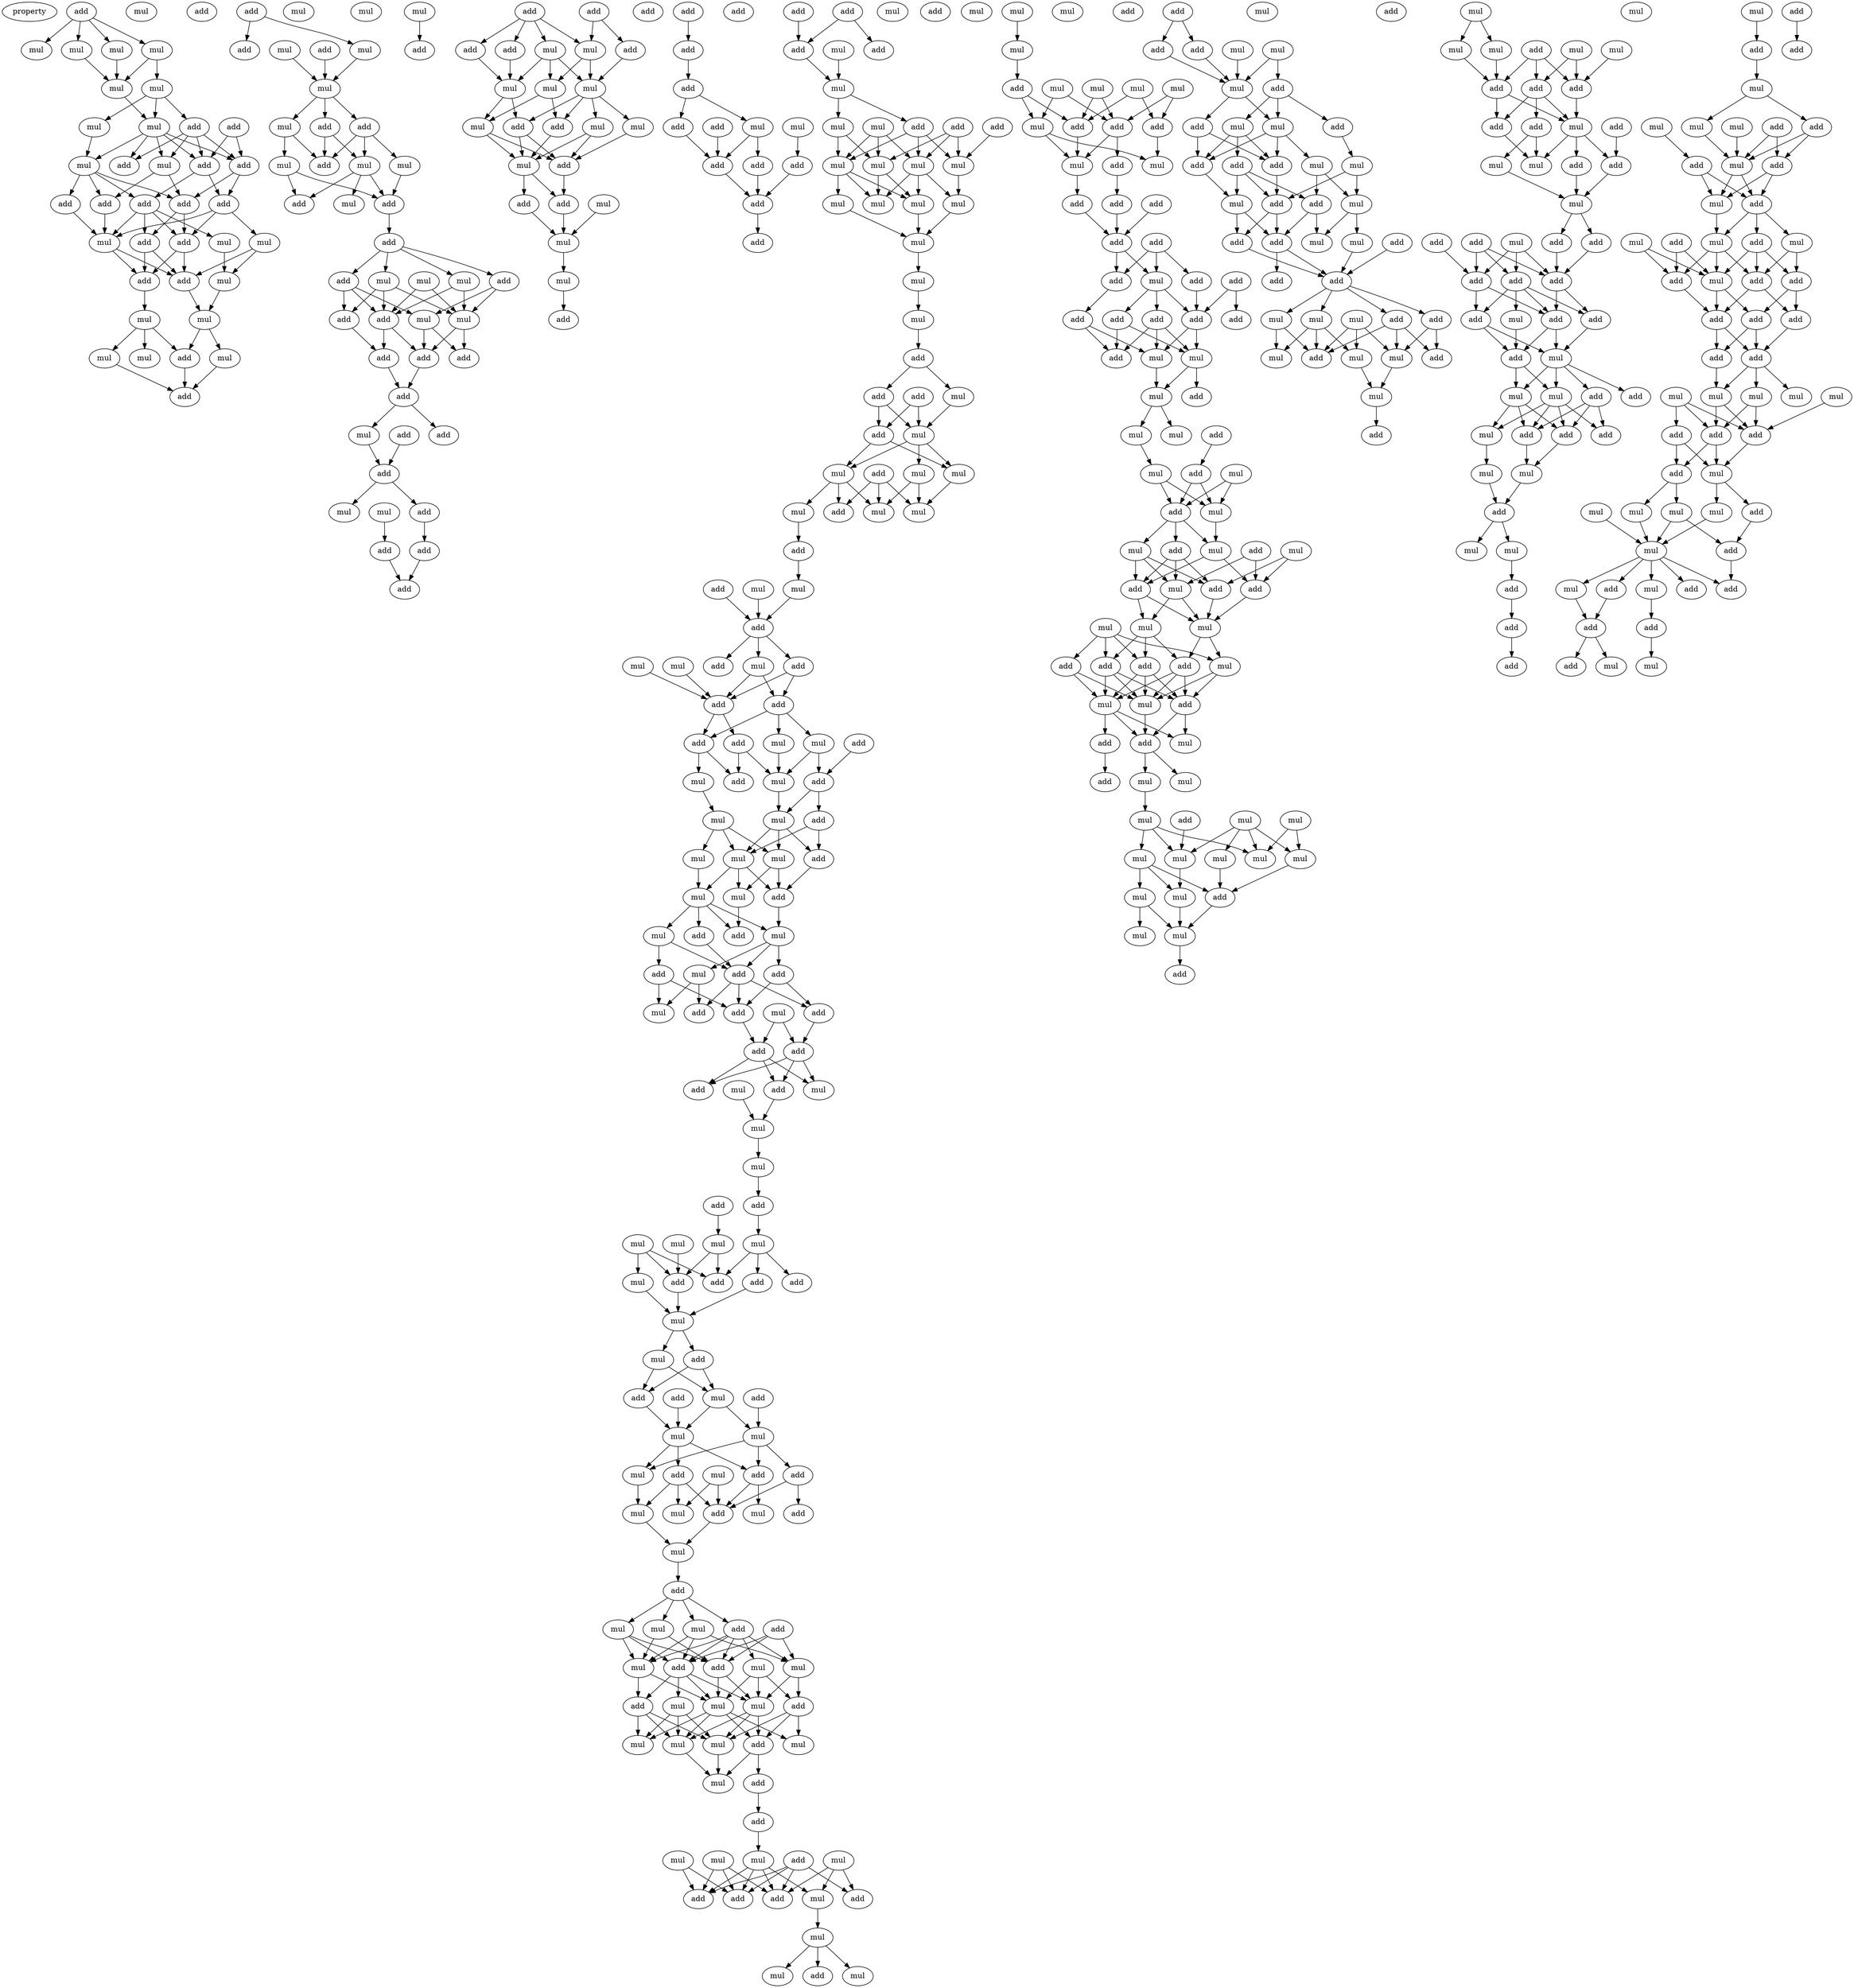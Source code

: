 digraph {
    node [fontcolor=black]
    property [mul=2,lf=1.2]
    0 [ label = add ];
    1 [ label = mul ];
    2 [ label = mul ];
    3 [ label = mul ];
    4 [ label = mul ];
    5 [ label = mul ];
    6 [ label = mul ];
    7 [ label = mul ];
    8 [ label = add ];
    9 [ label = add ];
    10 [ label = mul ];
    11 [ label = mul ];
    12 [ label = add ];
    13 [ label = mul ];
    14 [ label = add ];
    15 [ label = mul ];
    16 [ label = add ];
    17 [ label = add ];
    18 [ label = add ];
    19 [ label = add ];
    20 [ label = add ];
    21 [ label = add ];
    22 [ label = add ];
    23 [ label = add ];
    24 [ label = mul ];
    25 [ label = mul ];
    26 [ label = mul ];
    27 [ label = mul ];
    28 [ label = add ];
    29 [ label = add ];
    30 [ label = mul ];
    31 [ label = mul ];
    32 [ label = add ];
    33 [ label = add ];
    34 [ label = mul ];
    35 [ label = mul ];
    36 [ label = mul ];
    37 [ label = add ];
    38 [ label = add ];
    39 [ label = mul ];
    40 [ label = mul ];
    41 [ label = add ];
    42 [ label = add ];
    43 [ label = mul ];
    44 [ label = mul ];
    45 [ label = add ];
    46 [ label = add ];
    47 [ label = mul ];
    48 [ label = mul ];
    49 [ label = mul ];
    50 [ label = add ];
    51 [ label = mul ];
    52 [ label = add ];
    53 [ label = add ];
    54 [ label = mul ];
    55 [ label = add ];
    56 [ label = mul ];
    57 [ label = mul ];
    58 [ label = add ];
    59 [ label = add ];
    60 [ label = mul ];
    61 [ label = mul ];
    62 [ label = add ];
    63 [ label = mul ];
    64 [ label = add ];
    65 [ label = add ];
    66 [ label = add ];
    67 [ label = add ];
    68 [ label = add ];
    69 [ label = mul ];
    70 [ label = add ];
    71 [ label = mul ];
    72 [ label = add ];
    73 [ label = add ];
    74 [ label = add ];
    75 [ label = mul ];
    76 [ label = mul ];
    77 [ label = mul ];
    78 [ label = add ];
    79 [ label = add ];
    80 [ label = add ];
    81 [ label = add ];
    82 [ label = add ];
    83 [ label = add ];
    84 [ label = mul ];
    85 [ label = mul ];
    86 [ label = add ];
    87 [ label = add ];
    88 [ label = add ];
    89 [ label = mul ];
    90 [ label = mul ];
    91 [ label = mul ];
    92 [ label = add ];
    93 [ label = mul ];
    94 [ label = add ];
    95 [ label = mul ];
    96 [ label = mul ];
    97 [ label = mul ];
    98 [ label = add ];
    99 [ label = add ];
    100 [ label = add ];
    101 [ label = mul ];
    102 [ label = mul ];
    103 [ label = mul ];
    104 [ label = add ];
    105 [ label = add ];
    106 [ label = add ];
    107 [ label = add ];
    108 [ label = add ];
    109 [ label = add ];
    110 [ label = add ];
    111 [ label = add ];
    112 [ label = mul ];
    113 [ label = mul ];
    114 [ label = add ];
    115 [ label = add ];
    116 [ label = add ];
    117 [ label = add ];
    118 [ label = add ];
    119 [ label = add ];
    120 [ label = add ];
    121 [ label = add ];
    122 [ label = add ];
    123 [ label = mul ];
    124 [ label = mul ];
    125 [ label = add ];
    126 [ label = add ];
    127 [ label = add ];
    128 [ label = mul ];
    129 [ label = mul ];
    130 [ label = mul ];
    131 [ label = mul ];
    132 [ label = mul ];
    133 [ label = mul ];
    134 [ label = mul ];
    135 [ label = mul ];
    136 [ label = mul ];
    137 [ label = mul ];
    138 [ label = mul ];
    139 [ label = mul ];
    140 [ label = mul ];
    141 [ label = mul ];
    142 [ label = add ];
    143 [ label = add ];
    144 [ label = add ];
    145 [ label = mul ];
    146 [ label = add ];
    147 [ label = mul ];
    148 [ label = mul ];
    149 [ label = mul ];
    150 [ label = mul ];
    151 [ label = add ];
    152 [ label = mul ];
    153 [ label = add ];
    154 [ label = mul ];
    155 [ label = mul ];
    156 [ label = add ];
    157 [ label = add ];
    158 [ label = add ];
    159 [ label = mul ];
    160 [ label = mul ];
    161 [ label = add ];
    162 [ label = mul ];
    163 [ label = add ];
    164 [ label = mul ];
    165 [ label = add ];
    166 [ label = mul ];
    167 [ label = add ];
    168 [ label = add ];
    169 [ label = add ];
    170 [ label = add ];
    171 [ label = mul ];
    172 [ label = mul ];
    173 [ label = add ];
    174 [ label = mul ];
    175 [ label = add ];
    176 [ label = add ];
    177 [ label = mul ];
    178 [ label = mul ];
    179 [ label = mul ];
    180 [ label = add ];
    181 [ label = add ];
    182 [ label = mul ];
    183 [ label = mul ];
    184 [ label = mul ];
    185 [ label = mul ];
    186 [ label = add ];
    187 [ label = mul ];
    188 [ label = add ];
    189 [ label = mul ];
    190 [ label = add ];
    191 [ label = mul ];
    192 [ label = mul ];
    193 [ label = add ];
    194 [ label = add ];
    195 [ label = add ];
    196 [ label = mul ];
    197 [ label = mul ];
    198 [ label = add ];
    199 [ label = add ];
    200 [ label = add ];
    201 [ label = add ];
    202 [ label = add ];
    203 [ label = add ];
    204 [ label = mul ];
    205 [ label = mul ];
    206 [ label = add ];
    207 [ label = mul ];
    208 [ label = mul ];
    209 [ label = mul ];
    210 [ label = add ];
    211 [ label = add ];
    212 [ label = mul ];
    213 [ label = mul ];
    214 [ label = mul ];
    215 [ label = mul ];
    216 [ label = add ];
    217 [ label = add ];
    218 [ label = add ];
    219 [ label = add ];
    220 [ label = mul ];
    221 [ label = mul ];
    222 [ label = mul ];
    223 [ label = add ];
    224 [ label = add ];
    225 [ label = mul ];
    226 [ label = add ];
    227 [ label = add ];
    228 [ label = mul ];
    229 [ label = mul ];
    230 [ label = add ];
    231 [ label = add ];
    232 [ label = mul ];
    233 [ label = mul ];
    234 [ label = add ];
    235 [ label = mul ];
    236 [ label = mul ];
    237 [ label = mul ];
    238 [ label = add ];
    239 [ label = add ];
    240 [ label = mul ];
    241 [ label = add ];
    242 [ label = add ];
    243 [ label = add ];
    244 [ label = mul ];
    245 [ label = mul ];
    246 [ label = mul ];
    247 [ label = mul ];
    248 [ label = add ];
    249 [ label = add ];
    250 [ label = mul ];
    251 [ label = mul ];
    252 [ label = mul ];
    253 [ label = add ];
    254 [ label = mul ];
    255 [ label = mul ];
    256 [ label = add ];
    257 [ label = mul ];
    258 [ label = add ];
    259 [ label = mul ];
    260 [ label = mul ];
    261 [ label = mul ];
    262 [ label = mul ];
    263 [ label = add ];
    264 [ label = add ];
    265 [ label = mul ];
    266 [ label = mul ];
    267 [ label = add ];
    268 [ label = mul ];
    269 [ label = mul ];
    270 [ label = add ];
    271 [ label = add ];
    272 [ label = add ];
    273 [ label = mul ];
    274 [ label = add ];
    275 [ label = mul ];
    276 [ label = mul ];
    277 [ label = add ];
    278 [ label = mul ];
    279 [ label = mul ];
    280 [ label = mul ];
    281 [ label = mul ];
    282 [ label = mul ];
    283 [ label = mul ];
    284 [ label = add ];
    285 [ label = mul ];
    286 [ label = mul ];
    287 [ label = add ];
    288 [ label = add ];
    289 [ label = mul ];
    290 [ label = add ];
    291 [ label = add ];
    292 [ label = mul ];
    293 [ label = mul ];
    294 [ label = add ];
    295 [ label = add ];
    296 [ label = add ];
    297 [ label = add ];
    298 [ label = add ];
    299 [ label = add ];
    300 [ label = add ];
    301 [ label = mul ];
    302 [ label = add ];
    303 [ label = add ];
    304 [ label = add ];
    305 [ label = add ];
    306 [ label = add ];
    307 [ label = add ];
    308 [ label = mul ];
    309 [ label = add ];
    310 [ label = mul ];
    311 [ label = add ];
    312 [ label = mul ];
    313 [ label = add ];
    314 [ label = mul ];
    315 [ label = mul ];
    316 [ label = add ];
    317 [ label = mul ];
    318 [ label = add ];
    319 [ label = mul ];
    320 [ label = mul ];
    321 [ label = add ];
    322 [ label = mul ];
    323 [ label = add ];
    324 [ label = mul ];
    325 [ label = mul ];
    326 [ label = add ];
    327 [ label = add ];
    328 [ label = mul ];
    329 [ label = add ];
    330 [ label = add ];
    331 [ label = mul ];
    332 [ label = mul ];
    333 [ label = mul ];
    334 [ label = add ];
    335 [ label = add ];
    336 [ label = mul ];
    337 [ label = add ];
    338 [ label = add ];
    339 [ label = add ];
    340 [ label = mul ];
    341 [ label = mul ];
    342 [ label = add ];
    343 [ label = mul ];
    344 [ label = add ];
    345 [ label = mul ];
    346 [ label = add ];
    347 [ label = mul ];
    348 [ label = add ];
    349 [ label = mul ];
    350 [ label = mul ];
    351 [ label = mul ];
    352 [ label = mul ];
    353 [ label = mul ];
    354 [ label = mul ];
    355 [ label = mul ];
    356 [ label = mul ];
    357 [ label = mul ];
    358 [ label = add ];
    359 [ label = mul ];
    360 [ label = mul ];
    361 [ label = mul ];
    362 [ label = add ];
    363 [ label = add ];
    364 [ label = add ];
    365 [ label = mul ];
    366 [ label = mul ];
    367 [ label = add ];
    368 [ label = add ];
    369 [ label = mul ];
    370 [ label = mul ];
    371 [ label = add ];
    372 [ label = add ];
    373 [ label = mul ];
    374 [ label = add ];
    375 [ label = add ];
    376 [ label = mul ];
    377 [ label = add ];
    378 [ label = mul ];
    379 [ label = mul ];
    380 [ label = mul ];
    381 [ label = add ];
    382 [ label = add ];
    383 [ label = add ];
    384 [ label = mul ];
    385 [ label = add ];
    386 [ label = mul ];
    387 [ label = add ];
    388 [ label = add ];
    389 [ label = add ];
    390 [ label = mul ];
    391 [ label = add ];
    392 [ label = add ];
    393 [ label = mul ];
    394 [ label = mul ];
    395 [ label = mul ];
    396 [ label = add ];
    397 [ label = add ];
    398 [ label = mul ];
    399 [ label = mul ];
    400 [ label = mul ];
    401 [ label = mul ];
    402 [ label = add ];
    403 [ label = add ];
    404 [ label = mul ];
    405 [ label = mul ];
    406 [ label = mul ];
    407 [ label = mul ];
    408 [ label = mul ];
    409 [ label = add ];
    410 [ label = add ];
    411 [ label = add ];
    412 [ label = add ];
    413 [ label = add ];
    414 [ label = add ];
    415 [ label = add ];
    416 [ label = mul ];
    417 [ label = add ];
    418 [ label = add ];
    419 [ label = mul ];
    420 [ label = mul ];
    421 [ label = mul ];
    422 [ label = mul ];
    423 [ label = add ];
    424 [ label = add ];
    425 [ label = add ];
    426 [ label = add ];
    427 [ label = add ];
    428 [ label = add ];
    429 [ label = add ];
    430 [ label = add ];
    431 [ label = mul ];
    432 [ label = add ];
    433 [ label = add ];
    434 [ label = add ];
    435 [ label = mul ];
    436 [ label = add ];
    437 [ label = add ];
    438 [ label = mul ];
    439 [ label = mul ];
    440 [ label = add ];
    441 [ label = add ];
    442 [ label = add ];
    443 [ label = mul ];
    444 [ label = mul ];
    445 [ label = mul ];
    446 [ label = add ];
    447 [ label = mul ];
    448 [ label = mul ];
    449 [ label = mul ];
    450 [ label = add ];
    451 [ label = add ];
    452 [ label = add ];
    453 [ label = mul ];
    454 [ label = add ];
    455 [ label = mul ];
    456 [ label = mul ];
    457 [ label = mul ];
    458 [ label = add ];
    459 [ label = add ];
    460 [ label = mul ];
    461 [ label = add ];
    462 [ label = mul ];
    463 [ label = add ];
    464 [ label = mul ];
    465 [ label = add ];
    466 [ label = mul ];
    467 [ label = mul ];
    468 [ label = mul ];
    469 [ label = add ];
    470 [ label = add ];
    471 [ label = mul ];
    472 [ label = add ];
    473 [ label = add ];
    474 [ label = add ];
    475 [ label = add ];
    476 [ label = add ];
    477 [ label = add ];
    478 [ label = add ];
    479 [ label = add ];
    480 [ label = mul ];
    481 [ label = mul ];
    482 [ label = mul ];
    483 [ label = mul ];
    484 [ label = mul ];
    485 [ label = add ];
    486 [ label = add ];
    487 [ label = add ];
    488 [ label = add ];
    489 [ label = mul ];
    490 [ label = add ];
    491 [ label = mul ];
    492 [ label = mul ];
    493 [ label = mul ];
    494 [ label = mul ];
    495 [ label = mul ];
    496 [ label = add ];
    497 [ label = add ];
    498 [ label = add ];
    499 [ label = mul ];
    500 [ label = add ];
    501 [ label = mul ];
    502 [ label = add ];
    503 [ label = add ];
    504 [ label = mul ];
    505 [ label = add ];
    506 [ label = mul ];
    507 [ label = add ];
    508 [ label = add ];
    0 -> 1 [ name = 0 ];
    0 -> 2 [ name = 1 ];
    0 -> 4 [ name = 2 ];
    0 -> 5 [ name = 3 ];
    2 -> 6 [ name = 4 ];
    4 -> 6 [ name = 5 ];
    4 -> 7 [ name = 6 ];
    5 -> 6 [ name = 7 ];
    6 -> 10 [ name = 8 ];
    7 -> 8 [ name = 9 ];
    7 -> 10 [ name = 10 ];
    7 -> 11 [ name = 11 ];
    8 -> 12 [ name = 12 ];
    8 -> 14 [ name = 13 ];
    8 -> 15 [ name = 14 ];
    8 -> 16 [ name = 15 ];
    9 -> 12 [ name = 16 ];
    9 -> 16 [ name = 17 ];
    10 -> 12 [ name = 18 ];
    10 -> 13 [ name = 19 ];
    10 -> 14 [ name = 20 ];
    10 -> 15 [ name = 21 ];
    10 -> 16 [ name = 22 ];
    11 -> 13 [ name = 23 ];
    12 -> 19 [ name = 24 ];
    12 -> 21 [ name = 25 ];
    13 -> 17 [ name = 26 ];
    13 -> 18 [ name = 27 ];
    13 -> 20 [ name = 28 ];
    13 -> 21 [ name = 29 ];
    15 -> 20 [ name = 30 ];
    15 -> 21 [ name = 31 ];
    16 -> 17 [ name = 32 ];
    16 -> 19 [ name = 33 ];
    17 -> 22 [ name = 34 ];
    17 -> 23 [ name = 35 ];
    17 -> 24 [ name = 36 ];
    17 -> 26 [ name = 37 ];
    18 -> 24 [ name = 38 ];
    19 -> 22 [ name = 39 ];
    19 -> 24 [ name = 40 ];
    19 -> 25 [ name = 41 ];
    20 -> 24 [ name = 42 ];
    21 -> 22 [ name = 43 ];
    21 -> 23 [ name = 44 ];
    22 -> 28 [ name = 45 ];
    22 -> 29 [ name = 46 ];
    23 -> 28 [ name = 47 ];
    23 -> 29 [ name = 48 ];
    24 -> 28 [ name = 49 ];
    24 -> 29 [ name = 50 ];
    25 -> 27 [ name = 51 ];
    25 -> 28 [ name = 52 ];
    26 -> 27 [ name = 53 ];
    27 -> 31 [ name = 54 ];
    28 -> 31 [ name = 55 ];
    29 -> 30 [ name = 56 ];
    30 -> 32 [ name = 57 ];
    30 -> 34 [ name = 58 ];
    30 -> 35 [ name = 59 ];
    31 -> 32 [ name = 60 ];
    31 -> 36 [ name = 61 ];
    32 -> 37 [ name = 62 ];
    35 -> 37 [ name = 63 ];
    36 -> 37 [ name = 64 ];
    38 -> 42 [ name = 65 ];
    38 -> 43 [ name = 66 ];
    40 -> 44 [ name = 67 ];
    41 -> 44 [ name = 68 ];
    43 -> 44 [ name = 69 ];
    44 -> 45 [ name = 70 ];
    44 -> 46 [ name = 71 ];
    44 -> 47 [ name = 72 ];
    45 -> 50 [ name = 73 ];
    45 -> 51 [ name = 74 ];
    46 -> 48 [ name = 75 ];
    46 -> 50 [ name = 76 ];
    46 -> 51 [ name = 77 ];
    47 -> 49 [ name = 78 ];
    47 -> 50 [ name = 79 ];
    48 -> 52 [ name = 80 ];
    49 -> 52 [ name = 81 ];
    49 -> 53 [ name = 82 ];
    51 -> 52 [ name = 83 ];
    51 -> 53 [ name = 84 ];
    51 -> 54 [ name = 85 ];
    52 -> 55 [ name = 86 ];
    55 -> 57 [ name = 87 ];
    55 -> 58 [ name = 88 ];
    55 -> 59 [ name = 89 ];
    55 -> 60 [ name = 90 ];
    56 -> 62 [ name = 91 ];
    56 -> 63 [ name = 92 ];
    57 -> 62 [ name = 93 ];
    57 -> 63 [ name = 94 ];
    58 -> 61 [ name = 95 ];
    58 -> 63 [ name = 96 ];
    59 -> 61 [ name = 97 ];
    59 -> 62 [ name = 98 ];
    59 -> 64 [ name = 99 ];
    60 -> 62 [ name = 100 ];
    60 -> 63 [ name = 101 ];
    60 -> 64 [ name = 102 ];
    61 -> 65 [ name = 103 ];
    61 -> 66 [ name = 104 ];
    62 -> 66 [ name = 105 ];
    62 -> 67 [ name = 106 ];
    63 -> 65 [ name = 107 ];
    63 -> 66 [ name = 108 ];
    64 -> 67 [ name = 109 ];
    66 -> 68 [ name = 110 ];
    67 -> 68 [ name = 111 ];
    68 -> 69 [ name = 112 ];
    68 -> 70 [ name = 113 ];
    69 -> 73 [ name = 114 ];
    72 -> 73 [ name = 115 ];
    73 -> 74 [ name = 116 ];
    73 -> 76 [ name = 117 ];
    74 -> 78 [ name = 118 ];
    75 -> 79 [ name = 119 ];
    77 -> 80 [ name = 120 ];
    78 -> 81 [ name = 121 ];
    80 -> 81 [ name = 122 ];
    82 -> 85 [ name = 123 ];
    82 -> 87 [ name = 124 ];
    83 -> 84 [ name = 125 ];
    83 -> 85 [ name = 126 ];
    83 -> 86 [ name = 127 ];
    83 -> 88 [ name = 128 ];
    84 -> 89 [ name = 129 ];
    84 -> 90 [ name = 130 ];
    84 -> 91 [ name = 131 ];
    85 -> 89 [ name = 132 ];
    85 -> 90 [ name = 133 ];
    86 -> 91 [ name = 134 ];
    87 -> 89 [ name = 135 ];
    88 -> 91 [ name = 136 ];
    89 -> 92 [ name = 137 ];
    89 -> 93 [ name = 138 ];
    89 -> 94 [ name = 139 ];
    89 -> 96 [ name = 140 ];
    90 -> 92 [ name = 141 ];
    90 -> 95 [ name = 142 ];
    91 -> 94 [ name = 143 ];
    91 -> 95 [ name = 144 ];
    92 -> 97 [ name = 145 ];
    93 -> 97 [ name = 146 ];
    93 -> 98 [ name = 147 ];
    94 -> 97 [ name = 148 ];
    94 -> 98 [ name = 149 ];
    95 -> 97 [ name = 150 ];
    95 -> 98 [ name = 151 ];
    96 -> 98 [ name = 152 ];
    97 -> 99 [ name = 153 ];
    97 -> 100 [ name = 154 ];
    98 -> 100 [ name = 155 ];
    99 -> 102 [ name = 156 ];
    100 -> 102 [ name = 157 ];
    101 -> 102 [ name = 158 ];
    102 -> 103 [ name = 159 ];
    103 -> 106 [ name = 160 ];
    105 -> 108 [ name = 161 ];
    108 -> 109 [ name = 162 ];
    109 -> 111 [ name = 163 ];
    109 -> 113 [ name = 164 ];
    110 -> 116 [ name = 165 ];
    111 -> 116 [ name = 166 ];
    112 -> 114 [ name = 167 ];
    113 -> 115 [ name = 168 ];
    113 -> 116 [ name = 169 ];
    114 -> 117 [ name = 170 ];
    115 -> 117 [ name = 171 ];
    116 -> 117 [ name = 172 ];
    117 -> 120 [ name = 173 ];
    118 -> 122 [ name = 174 ];
    119 -> 121 [ name = 175 ];
    119 -> 122 [ name = 176 ];
    122 -> 124 [ name = 177 ];
    123 -> 124 [ name = 178 ];
    124 -> 127 [ name = 179 ];
    124 -> 129 [ name = 180 ];
    125 -> 132 [ name = 181 ];
    126 -> 130 [ name = 182 ];
    126 -> 131 [ name = 183 ];
    126 -> 132 [ name = 184 ];
    127 -> 130 [ name = 185 ];
    127 -> 132 [ name = 186 ];
    127 -> 133 [ name = 187 ];
    128 -> 130 [ name = 188 ];
    128 -> 131 [ name = 189 ];
    128 -> 133 [ name = 190 ];
    129 -> 131 [ name = 191 ];
    129 -> 133 [ name = 192 ];
    130 -> 134 [ name = 193 ];
    130 -> 135 [ name = 194 ];
    130 -> 136 [ name = 195 ];
    131 -> 134 [ name = 196 ];
    131 -> 135 [ name = 197 ];
    132 -> 136 [ name = 198 ];
    133 -> 134 [ name = 199 ];
    133 -> 135 [ name = 200 ];
    133 -> 137 [ name = 201 ];
    134 -> 138 [ name = 202 ];
    136 -> 138 [ name = 203 ];
    137 -> 138 [ name = 204 ];
    138 -> 140 [ name = 205 ];
    140 -> 141 [ name = 206 ];
    141 -> 142 [ name = 207 ];
    142 -> 144 [ name = 208 ];
    142 -> 145 [ name = 209 ];
    143 -> 146 [ name = 210 ];
    143 -> 147 [ name = 211 ];
    144 -> 146 [ name = 212 ];
    144 -> 147 [ name = 213 ];
    145 -> 147 [ name = 214 ];
    146 -> 148 [ name = 215 ];
    146 -> 149 [ name = 216 ];
    147 -> 148 [ name = 217 ];
    147 -> 149 [ name = 218 ];
    147 -> 150 [ name = 219 ];
    148 -> 152 [ name = 220 ];
    148 -> 153 [ name = 221 ];
    148 -> 154 [ name = 222 ];
    149 -> 155 [ name = 223 ];
    150 -> 154 [ name = 224 ];
    150 -> 155 [ name = 225 ];
    151 -> 153 [ name = 226 ];
    151 -> 154 [ name = 227 ];
    151 -> 155 [ name = 228 ];
    152 -> 156 [ name = 229 ];
    156 -> 160 [ name = 230 ];
    157 -> 161 [ name = 231 ];
    159 -> 161 [ name = 232 ];
    160 -> 161 [ name = 233 ];
    161 -> 163 [ name = 234 ];
    161 -> 164 [ name = 235 ];
    161 -> 165 [ name = 236 ];
    162 -> 167 [ name = 237 ];
    163 -> 167 [ name = 238 ];
    163 -> 168 [ name = 239 ];
    164 -> 167 [ name = 240 ];
    164 -> 168 [ name = 241 ];
    166 -> 167 [ name = 242 ];
    167 -> 169 [ name = 243 ];
    167 -> 173 [ name = 244 ];
    168 -> 171 [ name = 245 ];
    168 -> 172 [ name = 246 ];
    168 -> 173 [ name = 247 ];
    169 -> 175 [ name = 248 ];
    169 -> 177 [ name = 249 ];
    170 -> 176 [ name = 250 ];
    171 -> 176 [ name = 251 ];
    171 -> 177 [ name = 252 ];
    172 -> 177 [ name = 253 ];
    173 -> 174 [ name = 254 ];
    173 -> 175 [ name = 255 ];
    174 -> 178 [ name = 256 ];
    176 -> 179 [ name = 257 ];
    176 -> 180 [ name = 258 ];
    177 -> 179 [ name = 259 ];
    178 -> 182 [ name = 260 ];
    178 -> 183 [ name = 261 ];
    178 -> 184 [ name = 262 ];
    179 -> 181 [ name = 263 ];
    179 -> 182 [ name = 264 ];
    179 -> 184 [ name = 265 ];
    180 -> 181 [ name = 266 ];
    180 -> 184 [ name = 267 ];
    181 -> 186 [ name = 268 ];
    182 -> 185 [ name = 269 ];
    182 -> 186 [ name = 270 ];
    183 -> 187 [ name = 271 ];
    184 -> 185 [ name = 272 ];
    184 -> 186 [ name = 273 ];
    184 -> 187 [ name = 274 ];
    185 -> 188 [ name = 275 ];
    186 -> 191 [ name = 276 ];
    187 -> 188 [ name = 277 ];
    187 -> 189 [ name = 278 ];
    187 -> 190 [ name = 279 ];
    187 -> 191 [ name = 280 ];
    189 -> 194 [ name = 281 ];
    189 -> 195 [ name = 282 ];
    190 -> 194 [ name = 283 ];
    191 -> 192 [ name = 284 ];
    191 -> 193 [ name = 285 ];
    191 -> 194 [ name = 286 ];
    192 -> 196 [ name = 287 ];
    192 -> 198 [ name = 288 ];
    193 -> 199 [ name = 289 ];
    193 -> 200 [ name = 290 ];
    194 -> 198 [ name = 291 ];
    194 -> 199 [ name = 292 ];
    194 -> 200 [ name = 293 ];
    195 -> 196 [ name = 294 ];
    195 -> 199 [ name = 295 ];
    197 -> 201 [ name = 296 ];
    197 -> 202 [ name = 297 ];
    199 -> 201 [ name = 298 ];
    200 -> 202 [ name = 299 ];
    201 -> 203 [ name = 300 ];
    201 -> 206 [ name = 301 ];
    201 -> 207 [ name = 302 ];
    202 -> 203 [ name = 303 ];
    202 -> 206 [ name = 304 ];
    202 -> 207 [ name = 305 ];
    204 -> 208 [ name = 306 ];
    206 -> 208 [ name = 307 ];
    208 -> 209 [ name = 308 ];
    209 -> 211 [ name = 309 ];
    210 -> 213 [ name = 310 ];
    211 -> 214 [ name = 311 ];
    212 -> 217 [ name = 312 ];
    213 -> 217 [ name = 313 ];
    213 -> 218 [ name = 314 ];
    214 -> 216 [ name = 315 ];
    214 -> 218 [ name = 316 ];
    214 -> 219 [ name = 317 ];
    215 -> 217 [ name = 318 ];
    215 -> 218 [ name = 319 ];
    215 -> 220 [ name = 320 ];
    216 -> 221 [ name = 321 ];
    217 -> 221 [ name = 322 ];
    220 -> 221 [ name = 323 ];
    221 -> 222 [ name = 324 ];
    221 -> 223 [ name = 325 ];
    222 -> 224 [ name = 326 ];
    222 -> 225 [ name = 327 ];
    223 -> 224 [ name = 328 ];
    223 -> 225 [ name = 329 ];
    224 -> 228 [ name = 330 ];
    225 -> 228 [ name = 331 ];
    225 -> 229 [ name = 332 ];
    226 -> 229 [ name = 333 ];
    227 -> 228 [ name = 334 ];
    228 -> 230 [ name = 335 ];
    228 -> 233 [ name = 336 ];
    228 -> 234 [ name = 337 ];
    229 -> 231 [ name = 338 ];
    229 -> 233 [ name = 339 ];
    229 -> 234 [ name = 340 ];
    230 -> 235 [ name = 341 ];
    230 -> 237 [ name = 342 ];
    230 -> 238 [ name = 343 ];
    231 -> 238 [ name = 344 ];
    231 -> 239 [ name = 345 ];
    232 -> 235 [ name = 346 ];
    232 -> 238 [ name = 347 ];
    233 -> 237 [ name = 348 ];
    234 -> 236 [ name = 349 ];
    234 -> 238 [ name = 350 ];
    237 -> 240 [ name = 351 ];
    238 -> 240 [ name = 352 ];
    240 -> 241 [ name = 353 ];
    241 -> 243 [ name = 354 ];
    241 -> 244 [ name = 355 ];
    241 -> 245 [ name = 356 ];
    241 -> 246 [ name = 357 ];
    242 -> 248 [ name = 358 ];
    242 -> 249 [ name = 359 ];
    242 -> 251 [ name = 360 ];
    243 -> 247 [ name = 361 ];
    243 -> 248 [ name = 362 ];
    243 -> 249 [ name = 363 ];
    243 -> 250 [ name = 364 ];
    243 -> 251 [ name = 365 ];
    244 -> 249 [ name = 366 ];
    244 -> 250 [ name = 367 ];
    244 -> 251 [ name = 368 ];
    245 -> 248 [ name = 369 ];
    245 -> 249 [ name = 370 ];
    245 -> 250 [ name = 371 ];
    246 -> 248 [ name = 372 ];
    246 -> 250 [ name = 373 ];
    247 -> 252 [ name = 374 ];
    247 -> 253 [ name = 375 ];
    247 -> 254 [ name = 376 ];
    248 -> 252 [ name = 377 ];
    248 -> 254 [ name = 378 ];
    249 -> 252 [ name = 379 ];
    249 -> 254 [ name = 380 ];
    249 -> 255 [ name = 381 ];
    249 -> 256 [ name = 382 ];
    250 -> 254 [ name = 383 ];
    250 -> 256 [ name = 384 ];
    251 -> 252 [ name = 385 ];
    251 -> 253 [ name = 386 ];
    252 -> 258 [ name = 387 ];
    252 -> 260 [ name = 388 ];
    252 -> 261 [ name = 389 ];
    253 -> 258 [ name = 390 ];
    253 -> 259 [ name = 391 ];
    253 -> 261 [ name = 392 ];
    254 -> 257 [ name = 393 ];
    254 -> 258 [ name = 394 ];
    254 -> 259 [ name = 395 ];
    254 -> 260 [ name = 396 ];
    255 -> 257 [ name = 397 ];
    255 -> 260 [ name = 398 ];
    255 -> 261 [ name = 399 ];
    256 -> 257 [ name = 400 ];
    256 -> 260 [ name = 401 ];
    256 -> 261 [ name = 402 ];
    258 -> 262 [ name = 403 ];
    258 -> 263 [ name = 404 ];
    260 -> 262 [ name = 405 ];
    261 -> 262 [ name = 406 ];
    263 -> 264 [ name = 407 ];
    264 -> 266 [ name = 408 ];
    265 -> 270 [ name = 409 ];
    265 -> 271 [ name = 410 ];
    265 -> 272 [ name = 411 ];
    266 -> 270 [ name = 412 ];
    266 -> 271 [ name = 413 ];
    266 -> 272 [ name = 414 ];
    266 -> 273 [ name = 415 ];
    267 -> 270 [ name = 416 ];
    267 -> 271 [ name = 417 ];
    267 -> 272 [ name = 418 ];
    267 -> 274 [ name = 419 ];
    268 -> 270 [ name = 420 ];
    268 -> 271 [ name = 421 ];
    269 -> 272 [ name = 422 ];
    269 -> 273 [ name = 423 ];
    269 -> 274 [ name = 424 ];
    273 -> 275 [ name = 425 ];
    275 -> 276 [ name = 426 ];
    275 -> 277 [ name = 427 ];
    275 -> 278 [ name = 428 ];
    279 -> 281 [ name = 429 ];
    281 -> 284 [ name = 430 ];
    282 -> 287 [ name = 431 ];
    282 -> 288 [ name = 432 ];
    283 -> 288 [ name = 433 ];
    283 -> 290 [ name = 434 ];
    284 -> 287 [ name = 435 ];
    284 -> 289 [ name = 436 ];
    285 -> 287 [ name = 437 ];
    285 -> 290 [ name = 438 ];
    286 -> 288 [ name = 439 ];
    286 -> 289 [ name = 440 ];
    287 -> 292 [ name = 441 ];
    288 -> 291 [ name = 442 ];
    288 -> 292 [ name = 443 ];
    289 -> 292 [ name = 444 ];
    289 -> 293 [ name = 445 ];
    290 -> 293 [ name = 446 ];
    291 -> 294 [ name = 447 ];
    292 -> 295 [ name = 448 ];
    294 -> 297 [ name = 449 ];
    295 -> 297 [ name = 450 ];
    296 -> 297 [ name = 451 ];
    297 -> 299 [ name = 452 ];
    297 -> 301 [ name = 453 ];
    298 -> 299 [ name = 454 ];
    298 -> 301 [ name = 455 ];
    298 -> 302 [ name = 456 ];
    299 -> 304 [ name = 457 ];
    300 -> 305 [ name = 458 ];
    300 -> 307 [ name = 459 ];
    301 -> 303 [ name = 460 ];
    301 -> 305 [ name = 461 ];
    301 -> 306 [ name = 462 ];
    302 -> 305 [ name = 463 ];
    303 -> 309 [ name = 464 ];
    303 -> 310 [ name = 465 ];
    304 -> 308 [ name = 466 ];
    304 -> 309 [ name = 467 ];
    305 -> 308 [ name = 468 ];
    305 -> 310 [ name = 469 ];
    306 -> 308 [ name = 470 ];
    306 -> 309 [ name = 471 ];
    306 -> 310 [ name = 472 ];
    308 -> 312 [ name = 473 ];
    310 -> 311 [ name = 474 ];
    310 -> 312 [ name = 475 ];
    312 -> 314 [ name = 476 ];
    312 -> 315 [ name = 477 ];
    315 -> 319 [ name = 478 ];
    316 -> 318 [ name = 479 ];
    317 -> 320 [ name = 480 ];
    317 -> 321 [ name = 481 ];
    318 -> 320 [ name = 482 ];
    318 -> 321 [ name = 483 ];
    319 -> 320 [ name = 484 ];
    319 -> 321 [ name = 485 ];
    320 -> 325 [ name = 486 ];
    321 -> 322 [ name = 487 ];
    321 -> 325 [ name = 488 ];
    321 -> 326 [ name = 489 ];
    322 -> 328 [ name = 490 ];
    322 -> 329 [ name = 491 ];
    322 -> 330 [ name = 492 ];
    323 -> 327 [ name = 493 ];
    323 -> 328 [ name = 494 ];
    324 -> 327 [ name = 495 ];
    324 -> 329 [ name = 496 ];
    325 -> 327 [ name = 497 ];
    325 -> 330 [ name = 498 ];
    326 -> 328 [ name = 499 ];
    326 -> 329 [ name = 500 ];
    326 -> 330 [ name = 501 ];
    327 -> 333 [ name = 502 ];
    328 -> 331 [ name = 503 ];
    328 -> 333 [ name = 504 ];
    329 -> 333 [ name = 505 ];
    330 -> 331 [ name = 506 ];
    330 -> 333 [ name = 507 ];
    331 -> 334 [ name = 508 ];
    331 -> 335 [ name = 509 ];
    331 -> 338 [ name = 510 ];
    332 -> 334 [ name = 511 ];
    332 -> 335 [ name = 512 ];
    332 -> 336 [ name = 513 ];
    332 -> 337 [ name = 514 ];
    333 -> 336 [ name = 515 ];
    333 -> 338 [ name = 516 ];
    334 -> 339 [ name = 517 ];
    334 -> 340 [ name = 518 ];
    334 -> 341 [ name = 519 ];
    335 -> 339 [ name = 520 ];
    335 -> 340 [ name = 521 ];
    335 -> 341 [ name = 522 ];
    336 -> 339 [ name = 523 ];
    336 -> 341 [ name = 524 ];
    337 -> 340 [ name = 525 ];
    337 -> 341 [ name = 526 ];
    338 -> 339 [ name = 527 ];
    338 -> 340 [ name = 528 ];
    338 -> 341 [ name = 529 ];
    339 -> 342 [ name = 530 ];
    339 -> 343 [ name = 531 ];
    340 -> 342 [ name = 532 ];
    340 -> 343 [ name = 533 ];
    340 -> 344 [ name = 534 ];
    341 -> 342 [ name = 535 ];
    342 -> 345 [ name = 536 ];
    342 -> 347 [ name = 537 ];
    344 -> 346 [ name = 538 ];
    345 -> 350 [ name = 539 ];
    348 -> 353 [ name = 540 ];
    349 -> 352 [ name = 541 ];
    349 -> 355 [ name = 542 ];
    350 -> 353 [ name = 543 ];
    350 -> 354 [ name = 544 ];
    350 -> 355 [ name = 545 ];
    351 -> 352 [ name = 546 ];
    351 -> 353 [ name = 547 ];
    351 -> 355 [ name = 548 ];
    351 -> 356 [ name = 549 ];
    352 -> 358 [ name = 550 ];
    353 -> 359 [ name = 551 ];
    354 -> 357 [ name = 552 ];
    354 -> 358 [ name = 553 ];
    354 -> 359 [ name = 554 ];
    356 -> 358 [ name = 555 ];
    357 -> 360 [ name = 556 ];
    357 -> 361 [ name = 557 ];
    358 -> 360 [ name = 558 ];
    359 -> 360 [ name = 559 ];
    360 -> 362 [ name = 560 ];
    363 -> 364 [ name = 561 ];
    363 -> 367 [ name = 562 ];
    364 -> 369 [ name = 563 ];
    365 -> 368 [ name = 564 ];
    365 -> 369 [ name = 565 ];
    366 -> 369 [ name = 566 ];
    367 -> 369 [ name = 567 ];
    368 -> 370 [ name = 568 ];
    368 -> 371 [ name = 569 ];
    368 -> 373 [ name = 570 ];
    369 -> 372 [ name = 571 ];
    369 -> 373 [ name = 572 ];
    370 -> 374 [ name = 573 ];
    370 -> 375 [ name = 574 ];
    370 -> 377 [ name = 575 ];
    371 -> 376 [ name = 576 ];
    372 -> 374 [ name = 577 ];
    372 -> 375 [ name = 578 ];
    373 -> 374 [ name = 579 ];
    373 -> 375 [ name = 580 ];
    373 -> 378 [ name = 581 ];
    374 -> 382 [ name = 582 ];
    375 -> 379 [ name = 583 ];
    376 -> 380 [ name = 584 ];
    376 -> 382 [ name = 585 ];
    377 -> 379 [ name = 586 ];
    377 -> 381 [ name = 587 ];
    377 -> 382 [ name = 588 ];
    378 -> 380 [ name = 589 ];
    378 -> 381 [ name = 590 ];
    379 -> 383 [ name = 591 ];
    379 -> 387 [ name = 592 ];
    380 -> 384 [ name = 593 ];
    380 -> 386 [ name = 594 ];
    381 -> 383 [ name = 595 ];
    381 -> 384 [ name = 596 ];
    382 -> 383 [ name = 597 ];
    382 -> 387 [ name = 598 ];
    383 -> 388 [ name = 599 ];
    383 -> 389 [ name = 600 ];
    385 -> 389 [ name = 601 ];
    386 -> 389 [ name = 602 ];
    387 -> 389 [ name = 603 ];
    389 -> 390 [ name = 604 ];
    389 -> 391 [ name = 605 ];
    389 -> 392 [ name = 606 ];
    389 -> 394 [ name = 607 ];
    390 -> 397 [ name = 608 ];
    390 -> 398 [ name = 609 ];
    390 -> 399 [ name = 610 ];
    391 -> 395 [ name = 611 ];
    391 -> 396 [ name = 612 ];
    392 -> 395 [ name = 613 ];
    392 -> 396 [ name = 614 ];
    392 -> 397 [ name = 615 ];
    393 -> 395 [ name = 616 ];
    393 -> 397 [ name = 617 ];
    393 -> 398 [ name = 618 ];
    394 -> 397 [ name = 619 ];
    394 -> 399 [ name = 620 ];
    395 -> 400 [ name = 621 ];
    398 -> 400 [ name = 622 ];
    400 -> 402 [ name = 623 ];
    404 -> 407 [ name = 624 ];
    404 -> 408 [ name = 625 ];
    405 -> 410 [ name = 626 ];
    406 -> 410 [ name = 627 ];
    406 -> 411 [ name = 628 ];
    407 -> 412 [ name = 629 ];
    408 -> 412 [ name = 630 ];
    409 -> 410 [ name = 631 ];
    409 -> 411 [ name = 632 ];
    409 -> 412 [ name = 633 ];
    410 -> 416 [ name = 634 ];
    411 -> 413 [ name = 635 ];
    411 -> 415 [ name = 636 ];
    411 -> 416 [ name = 637 ];
    412 -> 415 [ name = 638 ];
    412 -> 416 [ name = 639 ];
    413 -> 419 [ name = 640 ];
    413 -> 420 [ name = 641 ];
    414 -> 418 [ name = 642 ];
    415 -> 419 [ name = 643 ];
    416 -> 417 [ name = 644 ];
    416 -> 418 [ name = 645 ];
    416 -> 419 [ name = 646 ];
    417 -> 421 [ name = 647 ];
    418 -> 421 [ name = 648 ];
    420 -> 421 [ name = 649 ];
    421 -> 423 [ name = 650 ];
    421 -> 424 [ name = 651 ];
    422 -> 427 [ name = 652 ];
    422 -> 428 [ name = 653 ];
    422 -> 429 [ name = 654 ];
    423 -> 428 [ name = 655 ];
    424 -> 428 [ name = 656 ];
    425 -> 429 [ name = 657 ];
    426 -> 427 [ name = 658 ];
    426 -> 428 [ name = 659 ];
    426 -> 429 [ name = 660 ];
    427 -> 430 [ name = 661 ];
    427 -> 431 [ name = 662 ];
    427 -> 432 [ name = 663 ];
    427 -> 433 [ name = 664 ];
    428 -> 430 [ name = 665 ];
    428 -> 432 [ name = 666 ];
    429 -> 430 [ name = 667 ];
    429 -> 433 [ name = 668 ];
    430 -> 434 [ name = 669 ];
    430 -> 435 [ name = 670 ];
    431 -> 434 [ name = 671 ];
    432 -> 435 [ name = 672 ];
    433 -> 434 [ name = 673 ];
    433 -> 435 [ name = 674 ];
    434 -> 438 [ name = 675 ];
    434 -> 439 [ name = 676 ];
    435 -> 436 [ name = 677 ];
    435 -> 437 [ name = 678 ];
    435 -> 438 [ name = 679 ];
    435 -> 439 [ name = 680 ];
    437 -> 440 [ name = 681 ];
    437 -> 441 [ name = 682 ];
    437 -> 442 [ name = 683 ];
    438 -> 440 [ name = 684 ];
    438 -> 442 [ name = 685 ];
    438 -> 443 [ name = 686 ];
    439 -> 440 [ name = 687 ];
    439 -> 441 [ name = 688 ];
    439 -> 442 [ name = 689 ];
    439 -> 443 [ name = 690 ];
    440 -> 445 [ name = 691 ];
    442 -> 445 [ name = 692 ];
    443 -> 444 [ name = 693 ];
    444 -> 446 [ name = 694 ];
    445 -> 446 [ name = 695 ];
    446 -> 447 [ name = 696 ];
    446 -> 448 [ name = 697 ];
    448 -> 450 [ name = 698 ];
    450 -> 451 [ name = 699 ];
    451 -> 452 [ name = 700 ];
    453 -> 454 [ name = 701 ];
    454 -> 455 [ name = 702 ];
    455 -> 457 [ name = 703 ];
    455 -> 459 [ name = 704 ];
    456 -> 461 [ name = 705 ];
    457 -> 462 [ name = 706 ];
    458 -> 462 [ name = 707 ];
    458 -> 463 [ name = 708 ];
    459 -> 462 [ name = 709 ];
    459 -> 463 [ name = 710 ];
    460 -> 462 [ name = 711 ];
    461 -> 464 [ name = 712 ];
    461 -> 465 [ name = 713 ];
    462 -> 464 [ name = 714 ];
    462 -> 465 [ name = 715 ];
    463 -> 464 [ name = 716 ];
    463 -> 465 [ name = 717 ];
    464 -> 466 [ name = 718 ];
    465 -> 466 [ name = 719 ];
    465 -> 468 [ name = 720 ];
    465 -> 470 [ name = 721 ];
    466 -> 471 [ name = 722 ];
    466 -> 472 [ name = 723 ];
    466 -> 474 [ name = 724 ];
    467 -> 471 [ name = 725 ];
    467 -> 472 [ name = 726 ];
    468 -> 473 [ name = 727 ];
    468 -> 474 [ name = 728 ];
    469 -> 471 [ name = 729 ];
    469 -> 472 [ name = 730 ];
    470 -> 471 [ name = 731 ];
    470 -> 473 [ name = 732 ];
    470 -> 474 [ name = 733 ];
    471 -> 476 [ name = 734 ];
    471 -> 477 [ name = 735 ];
    472 -> 477 [ name = 736 ];
    473 -> 475 [ name = 737 ];
    473 -> 476 [ name = 738 ];
    474 -> 475 [ name = 739 ];
    474 -> 477 [ name = 740 ];
    475 -> 479 [ name = 741 ];
    476 -> 478 [ name = 742 ];
    476 -> 479 [ name = 743 ];
    477 -> 478 [ name = 744 ];
    477 -> 479 [ name = 745 ];
    478 -> 481 [ name = 746 ];
    479 -> 481 [ name = 747 ];
    479 -> 482 [ name = 748 ];
    479 -> 484 [ name = 749 ];
    480 -> 487 [ name = 750 ];
    481 -> 485 [ name = 751 ];
    481 -> 487 [ name = 752 ];
    483 -> 485 [ name = 753 ];
    483 -> 486 [ name = 754 ];
    483 -> 487 [ name = 755 ];
    484 -> 485 [ name = 756 ];
    484 -> 487 [ name = 757 ];
    485 -> 488 [ name = 758 ];
    485 -> 489 [ name = 759 ];
    486 -> 488 [ name = 760 ];
    486 -> 489 [ name = 761 ];
    487 -> 489 [ name = 762 ];
    488 -> 493 [ name = 763 ];
    488 -> 494 [ name = 764 ];
    489 -> 490 [ name = 765 ];
    489 -> 491 [ name = 766 ];
    490 -> 496 [ name = 767 ];
    491 -> 495 [ name = 768 ];
    492 -> 495 [ name = 769 ];
    493 -> 495 [ name = 770 ];
    494 -> 495 [ name = 771 ];
    494 -> 496 [ name = 772 ];
    495 -> 497 [ name = 773 ];
    495 -> 498 [ name = 774 ];
    495 -> 499 [ name = 775 ];
    495 -> 500 [ name = 776 ];
    495 -> 501 [ name = 777 ];
    496 -> 498 [ name = 778 ];
    497 -> 503 [ name = 779 ];
    499 -> 503 [ name = 780 ];
    501 -> 502 [ name = 781 ];
    502 -> 506 [ name = 782 ];
    503 -> 504 [ name = 783 ];
    503 -> 505 [ name = 784 ];
    507 -> 508 [ name = 785 ];
}
